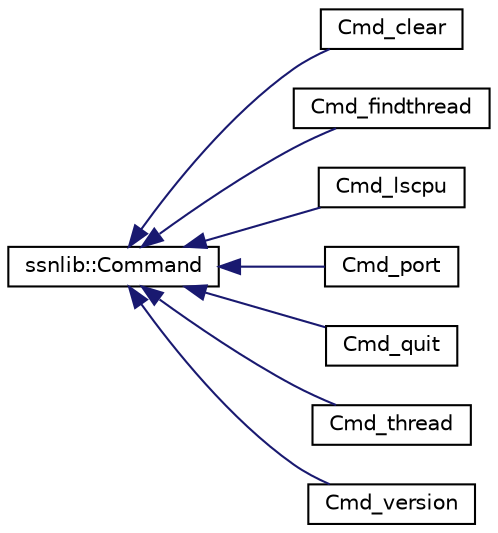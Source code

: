digraph "Graphical Class Hierarchy"
{
  edge [fontname="Helvetica",fontsize="10",labelfontname="Helvetica",labelfontsize="10"];
  node [fontname="Helvetica",fontsize="10",shape=record];
  rankdir="LR";
  Node1 [label="ssnlib::Command",height=0.2,width=0.4,color="black", fillcolor="white", style="filled",URL="$structssnlib_1_1Command.html"];
  Node1 -> Node2 [dir="back",color="midnightblue",fontsize="10",style="solid",fontname="Helvetica"];
  Node2 [label="Cmd_clear",height=0.2,width=0.4,color="black", fillcolor="white", style="filled",URL="$classCmd__clear.html"];
  Node1 -> Node3 [dir="back",color="midnightblue",fontsize="10",style="solid",fontname="Helvetica"];
  Node3 [label="Cmd_findthread",height=0.2,width=0.4,color="black", fillcolor="white", style="filled",URL="$classCmd__findthread.html"];
  Node1 -> Node4 [dir="back",color="midnightblue",fontsize="10",style="solid",fontname="Helvetica"];
  Node4 [label="Cmd_lscpu",height=0.2,width=0.4,color="black", fillcolor="white", style="filled",URL="$classCmd__lscpu.html"];
  Node1 -> Node5 [dir="back",color="midnightblue",fontsize="10",style="solid",fontname="Helvetica"];
  Node5 [label="Cmd_port",height=0.2,width=0.4,color="black", fillcolor="white", style="filled",URL="$classCmd__port.html"];
  Node1 -> Node6 [dir="back",color="midnightblue",fontsize="10",style="solid",fontname="Helvetica"];
  Node6 [label="Cmd_quit",height=0.2,width=0.4,color="black", fillcolor="white", style="filled",URL="$classCmd__quit.html"];
  Node1 -> Node7 [dir="back",color="midnightblue",fontsize="10",style="solid",fontname="Helvetica"];
  Node7 [label="Cmd_thread",height=0.2,width=0.4,color="black", fillcolor="white", style="filled",URL="$classCmd__thread.html"];
  Node1 -> Node8 [dir="back",color="midnightblue",fontsize="10",style="solid",fontname="Helvetica"];
  Node8 [label="Cmd_version",height=0.2,width=0.4,color="black", fillcolor="white", style="filled",URL="$classCmd__version.html"];
}
